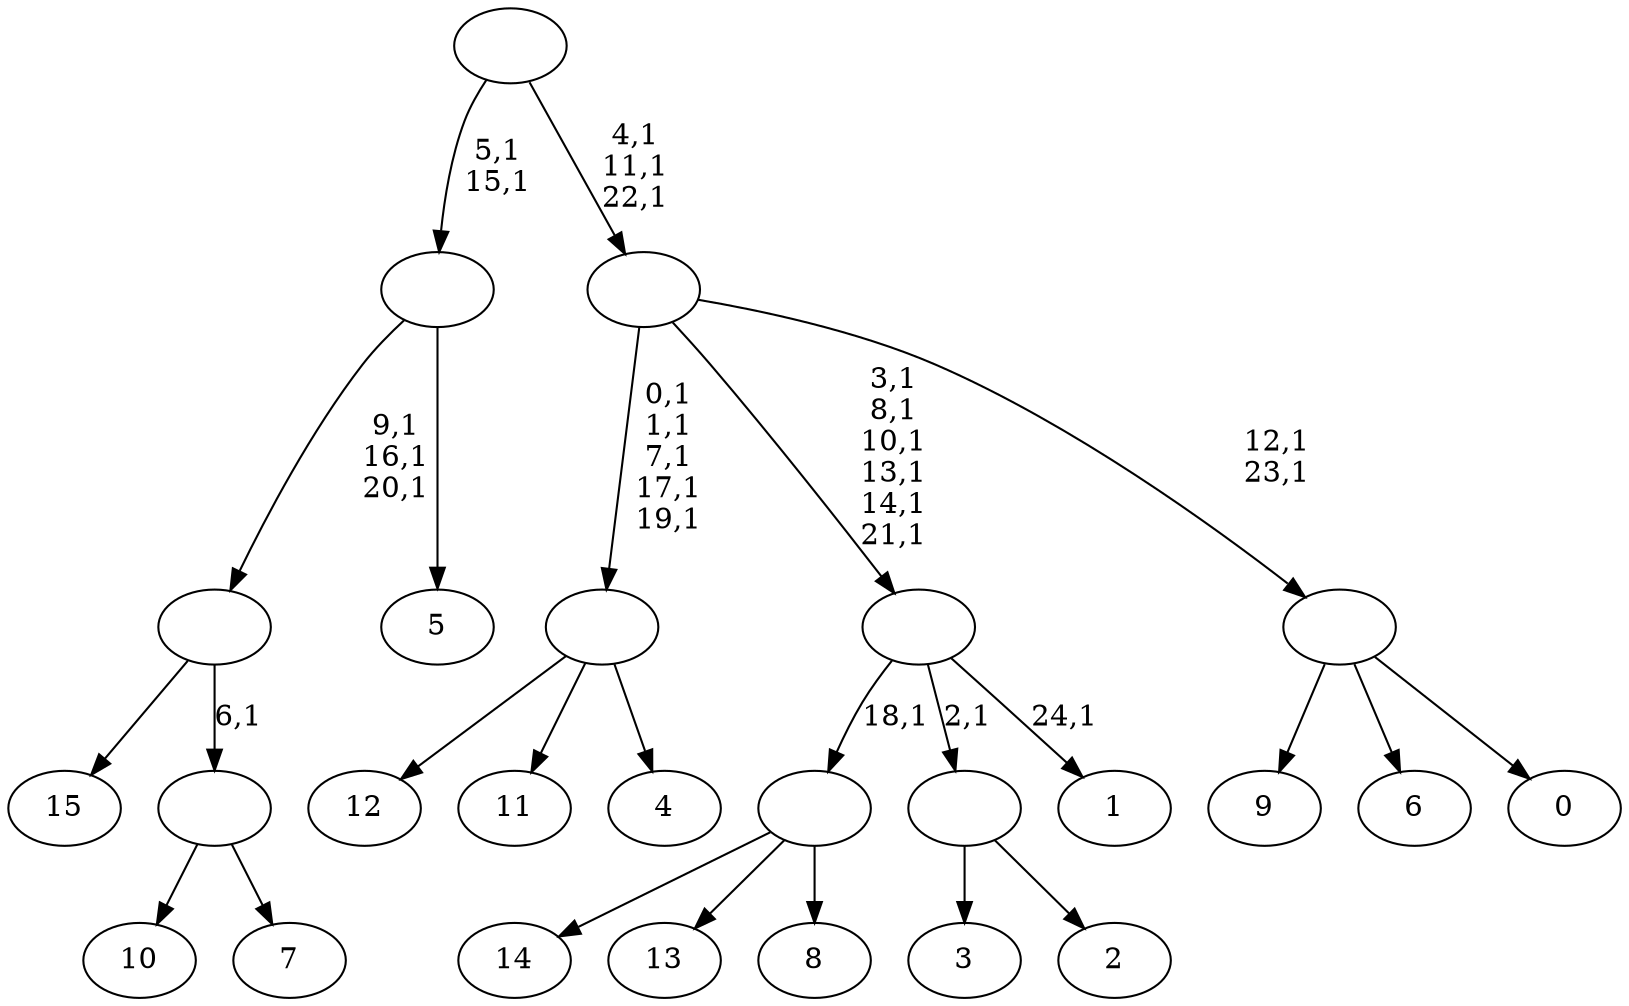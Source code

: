 digraph T {
	41 [label="15"]
	40 [label="14"]
	39 [label="13"]
	38 [label="12"]
	37 [label="11"]
	36 [label="10"]
	35 [label="9"]
	34 [label="8"]
	33 [label=""]
	32 [label="7"]
	31 [label=""]
	30 [label=""]
	27 [label="6"]
	26 [label="5"]
	25 [label=""]
	23 [label="4"]
	22 [label=""]
	17 [label="3"]
	16 [label="2"]
	15 [label=""]
	14 [label="1"]
	12 [label=""]
	6 [label="0"]
	5 [label=""]
	3 [label=""]
	0 [label=""]
	33 -> 40 [label=""]
	33 -> 39 [label=""]
	33 -> 34 [label=""]
	31 -> 36 [label=""]
	31 -> 32 [label=""]
	30 -> 41 [label=""]
	30 -> 31 [label="6,1"]
	25 -> 30 [label="9,1\n16,1\n20,1"]
	25 -> 26 [label=""]
	22 -> 38 [label=""]
	22 -> 37 [label=""]
	22 -> 23 [label=""]
	15 -> 17 [label=""]
	15 -> 16 [label=""]
	12 -> 14 [label="24,1"]
	12 -> 33 [label="18,1"]
	12 -> 15 [label="2,1"]
	5 -> 35 [label=""]
	5 -> 27 [label=""]
	5 -> 6 [label=""]
	3 -> 5 [label="12,1\n23,1"]
	3 -> 12 [label="3,1\n8,1\n10,1\n13,1\n14,1\n21,1"]
	3 -> 22 [label="0,1\n1,1\n7,1\n17,1\n19,1"]
	0 -> 3 [label="4,1\n11,1\n22,1"]
	0 -> 25 [label="5,1\n15,1"]
}
